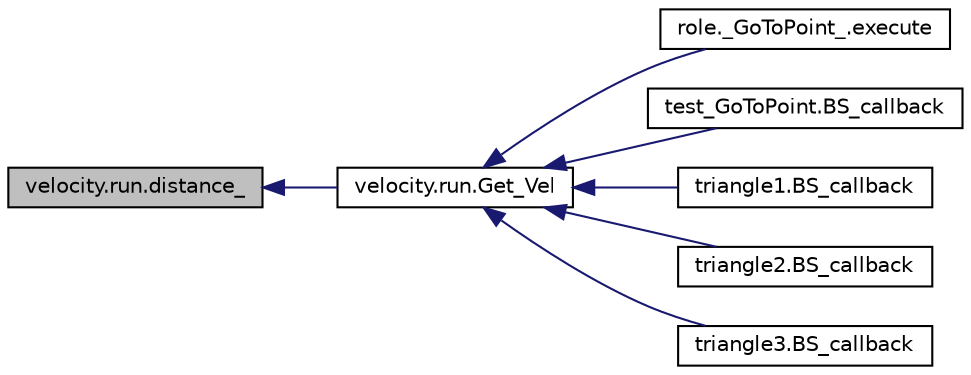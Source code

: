 digraph "velocity.run.distance_"
{
 // INTERACTIVE_SVG=YES
  edge [fontname="Helvetica",fontsize="10",labelfontname="Helvetica",labelfontsize="10"];
  node [fontname="Helvetica",fontsize="10",shape=record];
  rankdir="LR";
  Node1 [label="velocity.run.distance_",height=0.2,width=0.4,color="black", fillcolor="grey75", style="filled", fontcolor="black"];
  Node1 -> Node2 [dir="back",color="midnightblue",fontsize="10",style="solid",fontname="Helvetica"];
  Node2 [label="velocity.run.Get_Vel",height=0.2,width=0.4,color="black", fillcolor="white", style="filled",URL="$dd/d2b/namespacevelocity_1_1run.html#aeaa46639cf305f1b903034118c0a61c3"];
  Node2 -> Node3 [dir="back",color="midnightblue",fontsize="10",style="solid",fontname="Helvetica"];
  Node3 [label="role._GoToPoint_.execute",height=0.2,width=0.4,color="black", fillcolor="white", style="filled",URL="$d8/dc1/namespacerole_1_1___go_to_point__.html#a84a0f2068efa066cd6b131a5f0be834d"];
  Node2 -> Node4 [dir="back",color="midnightblue",fontsize="10",style="solid",fontname="Helvetica"];
  Node4 [label="test_GoToPoint.BS_callback",height=0.2,width=0.4,color="black", fillcolor="white", style="filled",URL="$d3/d98/namespacetest___go_to_point.html#affb0620d4a73f98a2e8a6b37d0f822d5"];
  Node2 -> Node5 [dir="back",color="midnightblue",fontsize="10",style="solid",fontname="Helvetica"];
  Node5 [label="triangle1.BS_callback",height=0.2,width=0.4,color="black", fillcolor="white", style="filled",URL="$da/d05/namespacetriangle1.html#a91e5eb0d61e759e21315a1b68d0d1bfa"];
  Node2 -> Node6 [dir="back",color="midnightblue",fontsize="10",style="solid",fontname="Helvetica"];
  Node6 [label="triangle2.BS_callback",height=0.2,width=0.4,color="black", fillcolor="white", style="filled",URL="$db/de4/namespacetriangle2.html#abbee82e2196c5ac3bbd22b402a8a0c7f"];
  Node2 -> Node7 [dir="back",color="midnightblue",fontsize="10",style="solid",fontname="Helvetica"];
  Node7 [label="triangle3.BS_callback",height=0.2,width=0.4,color="black", fillcolor="white", style="filled",URL="$dc/db8/namespacetriangle3.html#aaa090162c8434216d0040320b950815e"];
}
